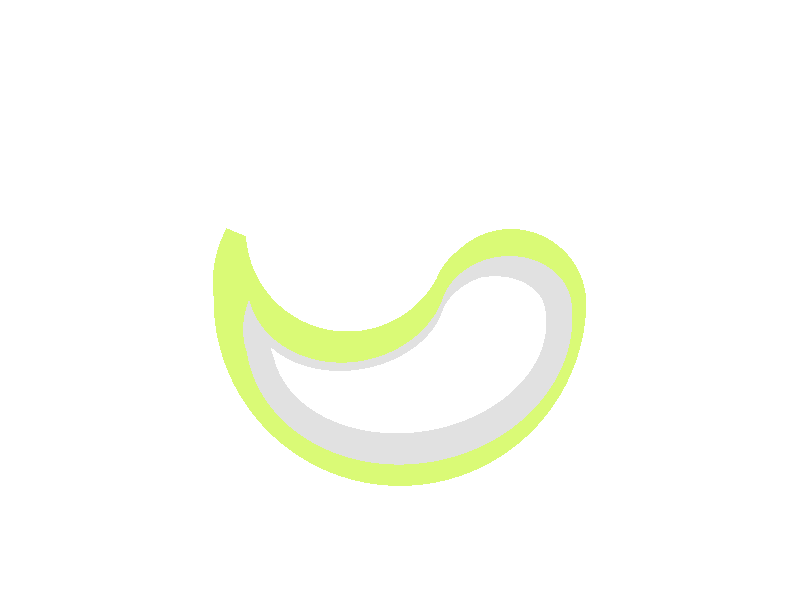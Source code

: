#include"colors.inc"      
#include"textures.inc"
 
// Camara
camera {  
 location <0,8,0>
 look_at <0,0,0>
}
background {color White}
// Punto de luz
light_source{
 <2,10, 2> 
 color rgb <1,1,1>
}

#local circle_entire= cylinder{ 
<0,0,0>,<0,0.9,0>, 2.2
}
//circle_entire

#local rectangule = box {
	<-2.5,-0.3,0>,<2.5,2.1,2.5>
}
//rectangule
#local circle_half =  difference {
	object{circle_entire}
	object{rectangule}
	}
//circle_half


#local circle_down= cylinder{ 
<-0.7,-0.5,0.93>,<-0.7,1.9,0.93>, 1.35
}
//circle_down

#local ying_middle =  difference {
	object{circle_half}
	object{circle_down}
	}
//ying_middle

#local circle_up_right= cylinder{ 
<1.31,-0,-0.05>,<1.31,0.9,-0.05> 0.89
}

//rectangule_1
//circle_up_right

#local circle_up_left= cylinder{ 
<-0.83,0,0.2>,<-0.83,0.9,0.2> 1.38
}

#local circle_up_left_bigger= cylinder{ 
<0.1,-0.1,0.7>,<0.1,1,0.7> 2
}

//circle_up_left
//circle_up_left_bigger
#local final_ying_part_left = difference {
	object{circle_up_left}
	//object{circle_up_left_bigger}
	object{circle_down}
	object{rectangule translate<0,0,-2.51>}
}
	
//final_ying_part_left

#local final_ying_part_right = difference {
	object{circle_up_right}
	object{rectangule translate<0,0,-2.51>}	
}

//final_ying_part_right

#local final_ying_no_empty = union {
	object{ying_middle}
	object{final_ying_part_left translate<0,-0,-0>}
	object{final_ying_part_right}
} 

//final_ying_no_empty

#local ying_border_extern = object {final_ying_no_empty   scale<0.88, 1.2, 0.74> translate<0.05,-0.17,-0.32>  rotate -10*y  }

#local ying_empty = difference {
	object {final_ying_no_empty}
	object {ying_border_extern}
	pigment{color rgb<0.7, 0.96, 0.18>}
}
//ying_border_extern
//ying_empty

#local ying_border_intern = object{ying_border_extern  scale<0.97, 1.2, 0.84> translate<-0.0,-0.15,-0.18>  rotate -3*y}
//ying_border_intern
#local  ying_border = difference {
	object{ying_border_extern}
	object{ying_border_intern}
	pigment{Grey}
	finish { reflection {0.14} }
	
}
//ying_border
#declare ying = merge {
	object{ying_empty}
	object{ying_border}
}

ying






